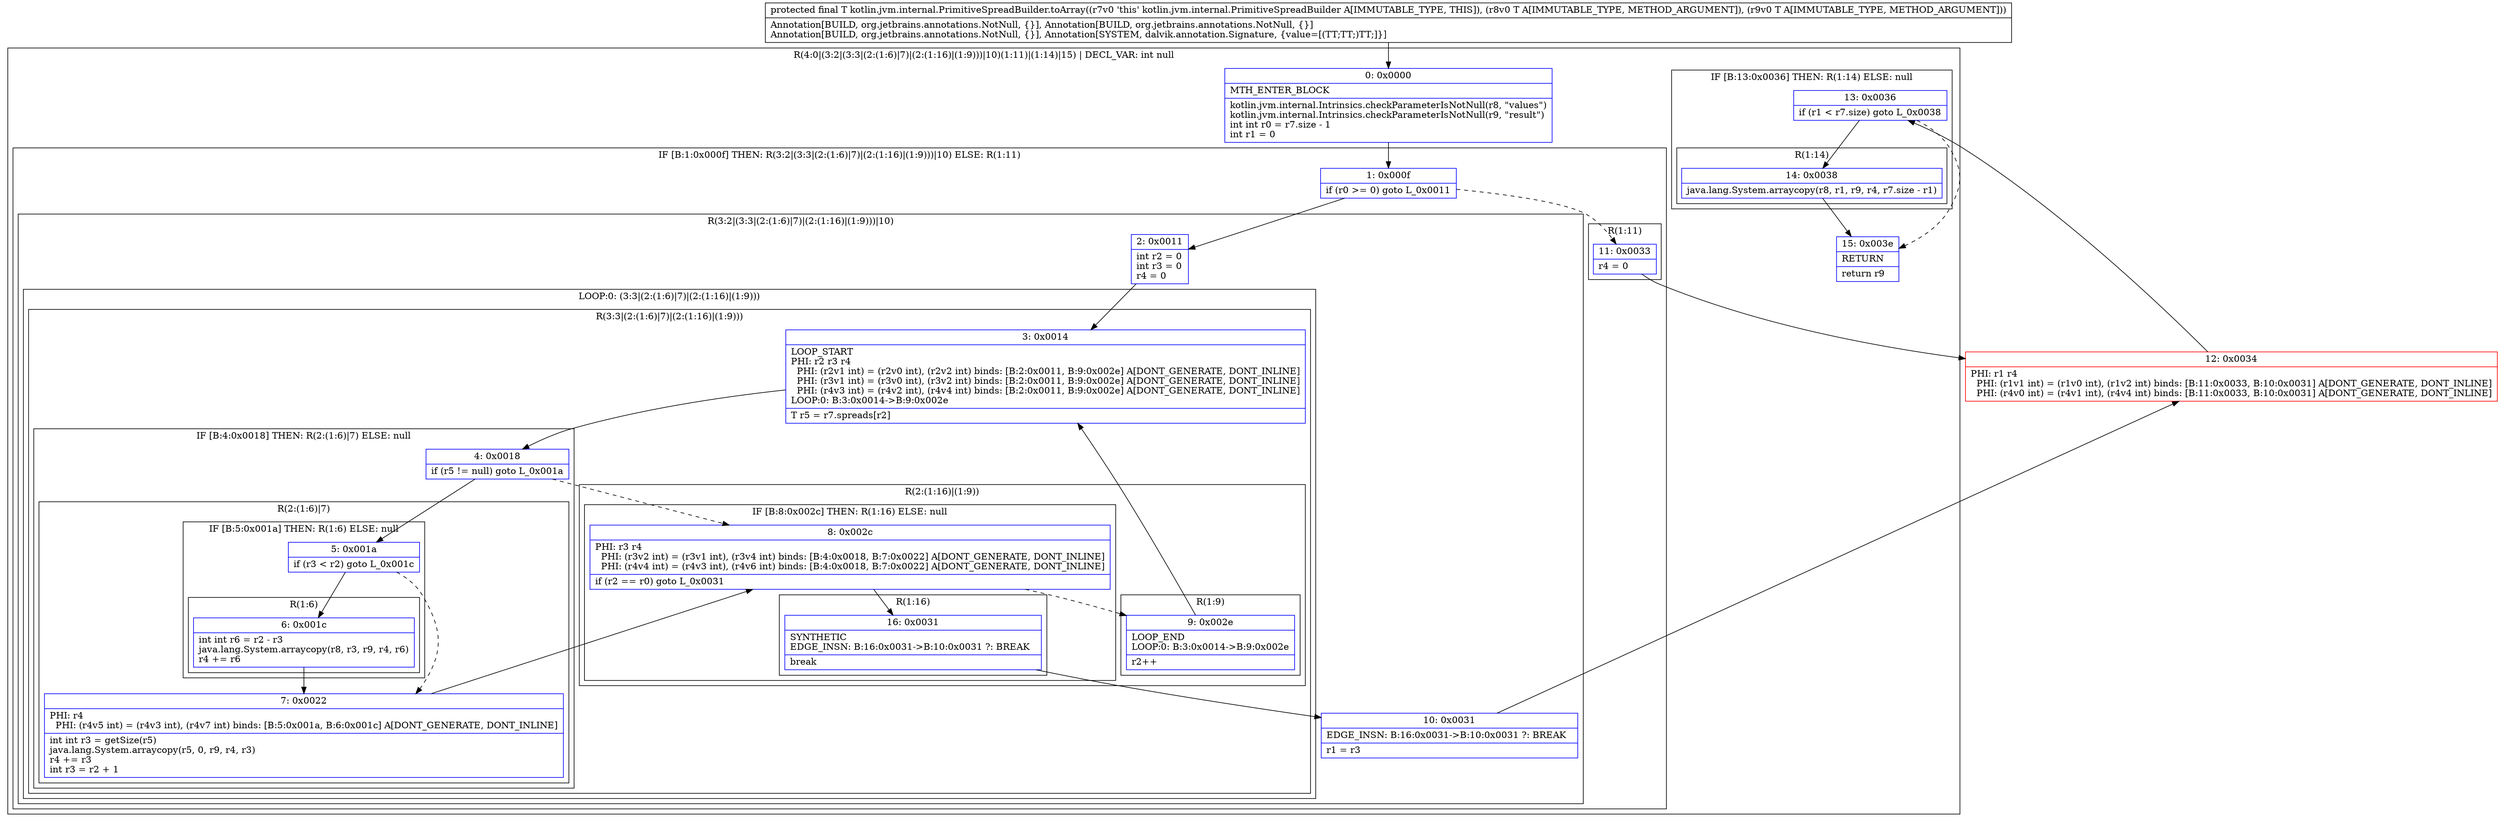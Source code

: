digraph "CFG forkotlin.jvm.internal.PrimitiveSpreadBuilder.toArray(Ljava\/lang\/Object;Ljava\/lang\/Object;)Ljava\/lang\/Object;" {
subgraph cluster_Region_241964192 {
label = "R(4:0|(3:2|(3:3|(2:(1:6)|7)|(2:(1:16)|(1:9)))|10)(1:11)|(1:14)|15) | DECL_VAR: int null\l";
node [shape=record,color=blue];
Node_0 [shape=record,label="{0\:\ 0x0000|MTH_ENTER_BLOCK\l|kotlin.jvm.internal.Intrinsics.checkParameterIsNotNull(r8, \"values\")\lkotlin.jvm.internal.Intrinsics.checkParameterIsNotNull(r9, \"result\")\lint int r0 = r7.size \- 1\lint r1 = 0\l}"];
subgraph cluster_IfRegion_1150368600 {
label = "IF [B:1:0x000f] THEN: R(3:2|(3:3|(2:(1:6)|7)|(2:(1:16)|(1:9)))|10) ELSE: R(1:11)";
node [shape=record,color=blue];
Node_1 [shape=record,label="{1\:\ 0x000f|if (r0 \>= 0) goto L_0x0011\l}"];
subgraph cluster_Region_588697926 {
label = "R(3:2|(3:3|(2:(1:6)|7)|(2:(1:16)|(1:9)))|10)";
node [shape=record,color=blue];
Node_2 [shape=record,label="{2\:\ 0x0011|int r2 = 0\lint r3 = 0\lr4 = 0\l}"];
subgraph cluster_LoopRegion_484285741 {
label = "LOOP:0: (3:3|(2:(1:6)|7)|(2:(1:16)|(1:9)))";
node [shape=record,color=blue];
subgraph cluster_Region_1555252360 {
label = "R(3:3|(2:(1:6)|7)|(2:(1:16)|(1:9)))";
node [shape=record,color=blue];
Node_3 [shape=record,label="{3\:\ 0x0014|LOOP_START\lPHI: r2 r3 r4 \l  PHI: (r2v1 int) = (r2v0 int), (r2v2 int) binds: [B:2:0x0011, B:9:0x002e] A[DONT_GENERATE, DONT_INLINE]\l  PHI: (r3v1 int) = (r3v0 int), (r3v2 int) binds: [B:2:0x0011, B:9:0x002e] A[DONT_GENERATE, DONT_INLINE]\l  PHI: (r4v3 int) = (r4v2 int), (r4v4 int) binds: [B:2:0x0011, B:9:0x002e] A[DONT_GENERATE, DONT_INLINE]\lLOOP:0: B:3:0x0014\-\>B:9:0x002e\l|T r5 = r7.spreads[r2]\l}"];
subgraph cluster_IfRegion_517237568 {
label = "IF [B:4:0x0018] THEN: R(2:(1:6)|7) ELSE: null";
node [shape=record,color=blue];
Node_4 [shape=record,label="{4\:\ 0x0018|if (r5 != null) goto L_0x001a\l}"];
subgraph cluster_Region_2101299729 {
label = "R(2:(1:6)|7)";
node [shape=record,color=blue];
subgraph cluster_IfRegion_1541137101 {
label = "IF [B:5:0x001a] THEN: R(1:6) ELSE: null";
node [shape=record,color=blue];
Node_5 [shape=record,label="{5\:\ 0x001a|if (r3 \< r2) goto L_0x001c\l}"];
subgraph cluster_Region_940554430 {
label = "R(1:6)";
node [shape=record,color=blue];
Node_6 [shape=record,label="{6\:\ 0x001c|int int r6 = r2 \- r3\ljava.lang.System.arraycopy(r8, r3, r9, r4, r6)\lr4 += r6\l}"];
}
}
Node_7 [shape=record,label="{7\:\ 0x0022|PHI: r4 \l  PHI: (r4v5 int) = (r4v3 int), (r4v7 int) binds: [B:5:0x001a, B:6:0x001c] A[DONT_GENERATE, DONT_INLINE]\l|int int r3 = getSize(r5)\ljava.lang.System.arraycopy(r5, 0, r9, r4, r3)\lr4 += r3\lint r3 = r2 + 1\l}"];
}
}
subgraph cluster_Region_1811521353 {
label = "R(2:(1:16)|(1:9))";
node [shape=record,color=blue];
subgraph cluster_IfRegion_331315921 {
label = "IF [B:8:0x002c] THEN: R(1:16) ELSE: null";
node [shape=record,color=blue];
Node_8 [shape=record,label="{8\:\ 0x002c|PHI: r3 r4 \l  PHI: (r3v2 int) = (r3v1 int), (r3v4 int) binds: [B:4:0x0018, B:7:0x0022] A[DONT_GENERATE, DONT_INLINE]\l  PHI: (r4v4 int) = (r4v3 int), (r4v6 int) binds: [B:4:0x0018, B:7:0x0022] A[DONT_GENERATE, DONT_INLINE]\l|if (r2 == r0) goto L_0x0031\l}"];
subgraph cluster_Region_476103668 {
label = "R(1:16)";
node [shape=record,color=blue];
Node_16 [shape=record,label="{16\:\ 0x0031|SYNTHETIC\lEDGE_INSN: B:16:0x0031\-\>B:10:0x0031 ?: BREAK  \l|break\l}"];
}
}
subgraph cluster_Region_84512163 {
label = "R(1:9)";
node [shape=record,color=blue];
Node_9 [shape=record,label="{9\:\ 0x002e|LOOP_END\lLOOP:0: B:3:0x0014\-\>B:9:0x002e\l|r2++\l}"];
}
}
}
}
Node_10 [shape=record,label="{10\:\ 0x0031|EDGE_INSN: B:16:0x0031\-\>B:10:0x0031 ?: BREAK  \l|r1 = r3\l}"];
}
subgraph cluster_Region_1756768928 {
label = "R(1:11)";
node [shape=record,color=blue];
Node_11 [shape=record,label="{11\:\ 0x0033|r4 = 0\l}"];
}
}
subgraph cluster_IfRegion_1303451792 {
label = "IF [B:13:0x0036] THEN: R(1:14) ELSE: null";
node [shape=record,color=blue];
Node_13 [shape=record,label="{13\:\ 0x0036|if (r1 \< r7.size) goto L_0x0038\l}"];
subgraph cluster_Region_3649925 {
label = "R(1:14)";
node [shape=record,color=blue];
Node_14 [shape=record,label="{14\:\ 0x0038|java.lang.System.arraycopy(r8, r1, r9, r4, r7.size \- r1)\l}"];
}
}
Node_15 [shape=record,label="{15\:\ 0x003e|RETURN\l|return r9\l}"];
}
Node_12 [shape=record,color=red,label="{12\:\ 0x0034|PHI: r1 r4 \l  PHI: (r1v1 int) = (r1v0 int), (r1v2 int) binds: [B:11:0x0033, B:10:0x0031] A[DONT_GENERATE, DONT_INLINE]\l  PHI: (r4v0 int) = (r4v1 int), (r4v4 int) binds: [B:11:0x0033, B:10:0x0031] A[DONT_GENERATE, DONT_INLINE]\l}"];
MethodNode[shape=record,label="{protected final T kotlin.jvm.internal.PrimitiveSpreadBuilder.toArray((r7v0 'this' kotlin.jvm.internal.PrimitiveSpreadBuilder A[IMMUTABLE_TYPE, THIS]), (r8v0 T A[IMMUTABLE_TYPE, METHOD_ARGUMENT]), (r9v0 T A[IMMUTABLE_TYPE, METHOD_ARGUMENT]))  | Annotation[BUILD, org.jetbrains.annotations.NotNull, \{\}], Annotation[BUILD, org.jetbrains.annotations.NotNull, \{\}]\lAnnotation[BUILD, org.jetbrains.annotations.NotNull, \{\}], Annotation[SYSTEM, dalvik.annotation.Signature, \{value=[(TT;TT;)TT;]\}]\l}"];
MethodNode -> Node_0;
Node_0 -> Node_1;
Node_1 -> Node_2;
Node_1 -> Node_11[style=dashed];
Node_2 -> Node_3;
Node_3 -> Node_4;
Node_4 -> Node_5;
Node_4 -> Node_8[style=dashed];
Node_5 -> Node_6;
Node_5 -> Node_7[style=dashed];
Node_6 -> Node_7;
Node_7 -> Node_8;
Node_8 -> Node_9[style=dashed];
Node_8 -> Node_16;
Node_16 -> Node_10;
Node_9 -> Node_3;
Node_10 -> Node_12;
Node_11 -> Node_12;
Node_13 -> Node_14;
Node_13 -> Node_15[style=dashed];
Node_14 -> Node_15;
Node_12 -> Node_13;
}

